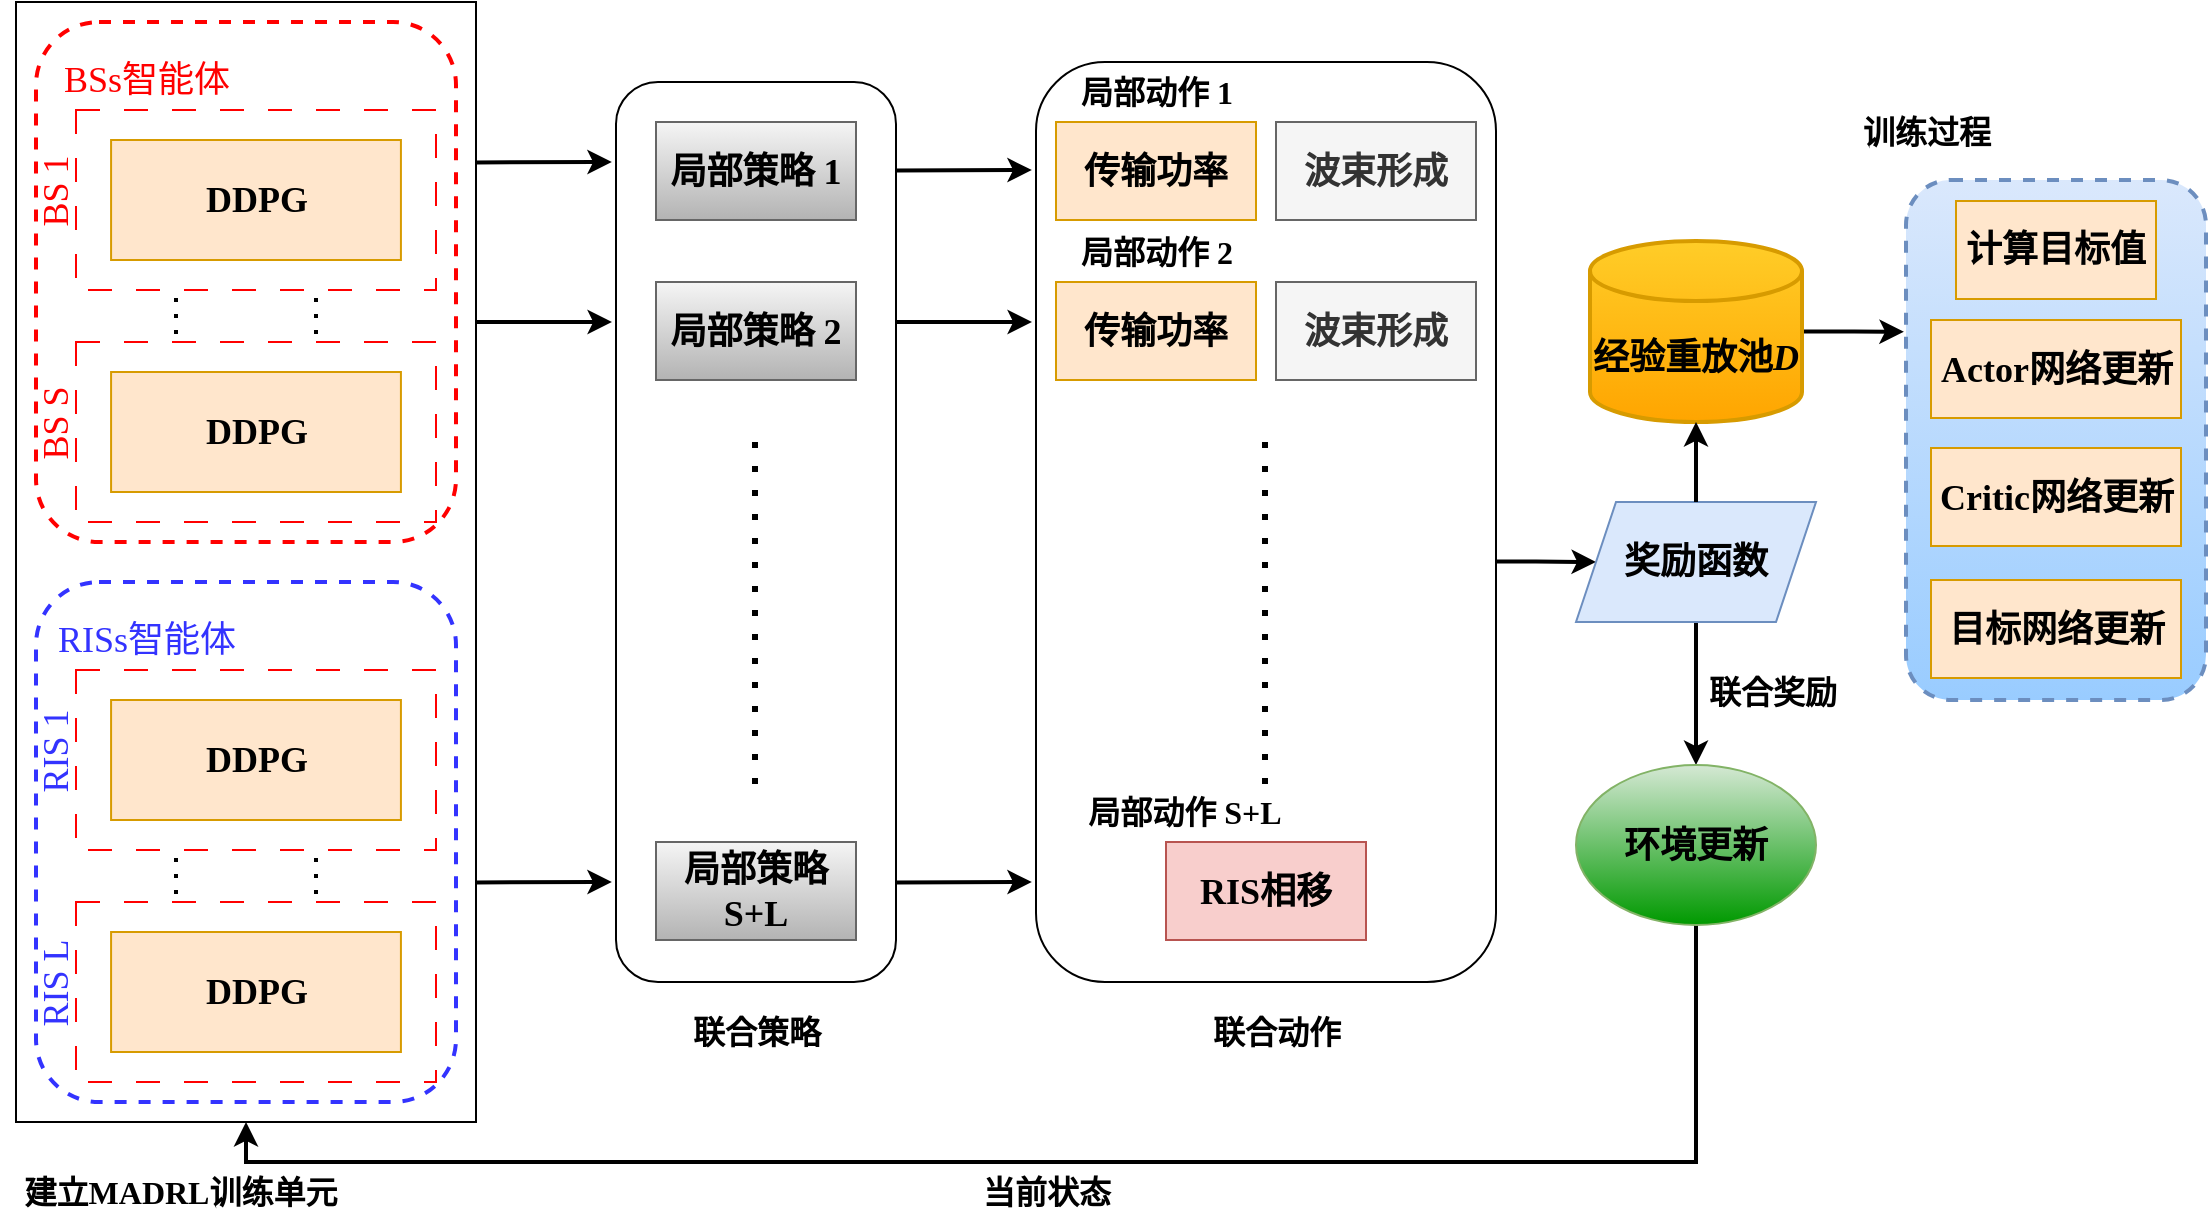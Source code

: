<mxfile version="23.0.1" type="github">
  <diagram name="第 1 页" id="UymdT3Nfy-kPFd5jFgst">
    <mxGraphModel dx="921" dy="684" grid="1" gridSize="10" guides="1" tooltips="1" connect="1" arrows="1" fold="1" page="1" pageScale="1" pageWidth="827" pageHeight="1169" math="0" shadow="0">
      <root>
        <mxCell id="0" />
        <mxCell id="1" parent="0" />
        <mxCell id="P8aMWn9-jZdc1NeW5d5N-42" value="" style="rounded=0;whiteSpace=wrap;html=1;" vertex="1" parent="1">
          <mxGeometry x="220" y="80" width="230" height="560" as="geometry" />
        </mxCell>
        <mxCell id="P8aMWn9-jZdc1NeW5d5N-1" value="" style="group" vertex="1" connectable="0" parent="1">
          <mxGeometry x="230" y="90" width="210" height="263" as="geometry" />
        </mxCell>
        <mxCell id="P8aMWn9-jZdc1NeW5d5N-2" value="" style="rounded=1;whiteSpace=wrap;html=1;dashed=1;strokeWidth=2;strokeColor=#FF0000;" vertex="1" parent="P8aMWn9-jZdc1NeW5d5N-1">
          <mxGeometry width="210" height="260" as="geometry" />
        </mxCell>
        <mxCell id="P8aMWn9-jZdc1NeW5d5N-9" value="&lt;font color=&quot;#ff0000&quot; style=&quot;font-size: 18px;&quot; face=&quot;Times New Roman&quot;&gt;BSs&lt;/font&gt;&lt;font color=&quot;#ff0000&quot; face=&quot;Times New Roman&quot;&gt;&lt;font size=&quot;4&quot;&gt;智能体&lt;/font&gt;&lt;/font&gt;" style="text;html=1;align=center;verticalAlign=middle;resizable=0;points=[];autosize=1;strokeColor=none;fillColor=none;" vertex="1" parent="P8aMWn9-jZdc1NeW5d5N-1">
          <mxGeometry y="14" width="110" height="30" as="geometry" />
        </mxCell>
        <mxCell id="P8aMWn9-jZdc1NeW5d5N-18" value="" style="group" vertex="1" connectable="0" parent="P8aMWn9-jZdc1NeW5d5N-1">
          <mxGeometry x="20" y="44" width="180" height="90" as="geometry" />
        </mxCell>
        <mxCell id="P8aMWn9-jZdc1NeW5d5N-17" value="" style="rounded=0;whiteSpace=wrap;html=1;dashed=1;dashPattern=12 12;strokeColor=#FF0000;" vertex="1" parent="P8aMWn9-jZdc1NeW5d5N-18">
          <mxGeometry width="180" height="90" as="geometry" />
        </mxCell>
        <mxCell id="P8aMWn9-jZdc1NeW5d5N-5" value="&lt;font size=&quot;4&quot; face=&quot;Times New Roman&quot;&gt;&lt;b&gt;DDPG&lt;/b&gt;&lt;/font&gt;" style="rounded=0;whiteSpace=wrap;html=1;fillColor=#ffe6cc;strokeColor=#d79b00;movable=1;resizable=1;rotatable=1;deletable=1;editable=1;locked=0;connectable=1;" vertex="1" parent="P8aMWn9-jZdc1NeW5d5N-18">
          <mxGeometry x="17.54" y="15" width="144.919" height="60" as="geometry" />
        </mxCell>
        <mxCell id="P8aMWn9-jZdc1NeW5d5N-19" value="&lt;font color=&quot;#ff0000&quot; style=&quot;font-size: 18px;&quot; face=&quot;Times New Roman&quot;&gt;BS&lt;/font&gt;&lt;font size=&quot;4&quot; color=&quot;#ff0000&quot; face=&quot;Times New Roman&quot;&gt;&amp;nbsp;1&lt;/font&gt;" style="text;html=1;align=center;verticalAlign=middle;resizable=0;points=[];autosize=1;strokeColor=none;fillColor=none;rotation=-90;" vertex="1" parent="P8aMWn9-jZdc1NeW5d5N-1">
          <mxGeometry x="-20" y="70" width="60" height="30" as="geometry" />
        </mxCell>
        <mxCell id="P8aMWn9-jZdc1NeW5d5N-21" value="" style="endArrow=none;dashed=1;html=1;dashPattern=1 3;strokeWidth=2;rounded=0;" edge="1" parent="P8aMWn9-jZdc1NeW5d5N-1">
          <mxGeometry width="50" height="50" relative="1" as="geometry">
            <mxPoint x="70" y="164" as="sourcePoint" />
            <mxPoint x="70" y="134" as="targetPoint" />
          </mxGeometry>
        </mxCell>
        <mxCell id="P8aMWn9-jZdc1NeW5d5N-25" value="&lt;font color=&quot;#ff0000&quot; style=&quot;font-size: 18px;&quot; face=&quot;Times New Roman&quot;&gt;BS&lt;/font&gt;&lt;font size=&quot;4&quot; color=&quot;#ff0000&quot; face=&quot;Times New Roman&quot;&gt;&amp;nbsp;S&lt;/font&gt;" style="text;html=1;align=center;verticalAlign=middle;resizable=0;points=[];autosize=1;strokeColor=none;fillColor=none;rotation=-90;" vertex="1" parent="P8aMWn9-jZdc1NeW5d5N-1">
          <mxGeometry x="-20" y="186" width="60" height="30" as="geometry" />
        </mxCell>
        <mxCell id="P8aMWn9-jZdc1NeW5d5N-26" value="" style="endArrow=none;dashed=1;html=1;dashPattern=1 3;strokeWidth=2;rounded=0;" edge="1" parent="P8aMWn9-jZdc1NeW5d5N-1">
          <mxGeometry width="50" height="50" relative="1" as="geometry">
            <mxPoint x="140" y="164" as="sourcePoint" />
            <mxPoint x="140" y="134" as="targetPoint" />
          </mxGeometry>
        </mxCell>
        <mxCell id="P8aMWn9-jZdc1NeW5d5N-22" value="" style="group" vertex="1" connectable="0" parent="P8aMWn9-jZdc1NeW5d5N-1">
          <mxGeometry x="20" y="160" width="180" height="90" as="geometry" />
        </mxCell>
        <mxCell id="P8aMWn9-jZdc1NeW5d5N-23" value="" style="rounded=0;whiteSpace=wrap;html=1;dashed=1;dashPattern=12 12;strokeColor=#FF0000;" vertex="1" parent="P8aMWn9-jZdc1NeW5d5N-22">
          <mxGeometry width="180" height="90" as="geometry" />
        </mxCell>
        <mxCell id="P8aMWn9-jZdc1NeW5d5N-24" value="&lt;font size=&quot;4&quot; face=&quot;Times New Roman&quot;&gt;&lt;b&gt;DDPG&lt;/b&gt;&lt;/font&gt;" style="rounded=0;whiteSpace=wrap;html=1;fillColor=#ffe6cc;strokeColor=#d79b00;movable=1;resizable=1;rotatable=1;deletable=1;editable=1;locked=0;connectable=1;" vertex="1" parent="P8aMWn9-jZdc1NeW5d5N-22">
          <mxGeometry x="17.54" y="15" width="144.919" height="60" as="geometry" />
        </mxCell>
        <mxCell id="P8aMWn9-jZdc1NeW5d5N-28" value="" style="group" vertex="1" connectable="0" parent="1">
          <mxGeometry x="230" y="370" width="210" height="263" as="geometry" />
        </mxCell>
        <mxCell id="P8aMWn9-jZdc1NeW5d5N-29" value="" style="rounded=1;whiteSpace=wrap;html=1;dashed=1;strokeWidth=2;strokeColor=#3333FF;" vertex="1" parent="P8aMWn9-jZdc1NeW5d5N-28">
          <mxGeometry width="210" height="260" as="geometry" />
        </mxCell>
        <mxCell id="P8aMWn9-jZdc1NeW5d5N-30" value="&lt;font color=&quot;#3333ff&quot;&gt;&lt;font style=&quot;font-size: 18px;&quot; face=&quot;Times New Roman&quot;&gt;RISs&lt;/font&gt;&lt;font face=&quot;Times New Roman&quot;&gt;&lt;font size=&quot;4&quot;&gt;智能体&lt;/font&gt;&lt;/font&gt;&lt;/font&gt;" style="text;html=1;align=center;verticalAlign=middle;resizable=0;points=[];autosize=1;strokeColor=none;fillColor=none;" vertex="1" parent="P8aMWn9-jZdc1NeW5d5N-28">
          <mxGeometry y="14" width="110" height="30" as="geometry" />
        </mxCell>
        <mxCell id="P8aMWn9-jZdc1NeW5d5N-31" value="" style="group;fontColor=#3333FF;" vertex="1" connectable="0" parent="P8aMWn9-jZdc1NeW5d5N-28">
          <mxGeometry x="20" y="44" width="180" height="90" as="geometry" />
        </mxCell>
        <mxCell id="P8aMWn9-jZdc1NeW5d5N-32" value="" style="rounded=0;whiteSpace=wrap;html=1;dashed=1;dashPattern=12 12;strokeColor=#FF0000;" vertex="1" parent="P8aMWn9-jZdc1NeW5d5N-31">
          <mxGeometry width="180" height="90" as="geometry" />
        </mxCell>
        <mxCell id="P8aMWn9-jZdc1NeW5d5N-33" value="&lt;font size=&quot;4&quot; face=&quot;Times New Roman&quot;&gt;&lt;b&gt;DDPG&lt;/b&gt;&lt;/font&gt;" style="rounded=0;whiteSpace=wrap;html=1;fillColor=#ffe6cc;strokeColor=#d79b00;movable=1;resizable=1;rotatable=1;deletable=1;editable=1;locked=0;connectable=1;" vertex="1" parent="P8aMWn9-jZdc1NeW5d5N-31">
          <mxGeometry x="17.54" y="15" width="144.919" height="60" as="geometry" />
        </mxCell>
        <mxCell id="P8aMWn9-jZdc1NeW5d5N-34" value="&lt;font color=&quot;#3333ff&quot; size=&quot;4&quot; face=&quot;Times New Roman&quot;&gt;&lt;span style=&quot;caret-color: rgb(255, 0, 0);&quot;&gt;RIS 1&lt;/span&gt;&lt;/font&gt;" style="text;html=1;align=center;verticalAlign=middle;resizable=0;points=[];autosize=1;strokeColor=none;fillColor=none;rotation=-90;" vertex="1" parent="P8aMWn9-jZdc1NeW5d5N-28">
          <mxGeometry x="-25" y="70" width="70" height="30" as="geometry" />
        </mxCell>
        <mxCell id="P8aMWn9-jZdc1NeW5d5N-35" value="" style="endArrow=none;dashed=1;html=1;dashPattern=1 3;strokeWidth=2;rounded=0;" edge="1" parent="P8aMWn9-jZdc1NeW5d5N-28">
          <mxGeometry width="50" height="50" relative="1" as="geometry">
            <mxPoint x="70" y="164" as="sourcePoint" />
            <mxPoint x="70" y="134" as="targetPoint" />
          </mxGeometry>
        </mxCell>
        <mxCell id="P8aMWn9-jZdc1NeW5d5N-36" value="&lt;font color=&quot;#3333ff&quot; size=&quot;4&quot; face=&quot;Times New Roman&quot;&gt;&lt;span style=&quot;caret-color: rgb(255, 0, 0);&quot;&gt;RIS L&lt;/span&gt;&lt;/font&gt;" style="text;html=1;align=center;verticalAlign=middle;resizable=0;points=[];autosize=1;strokeColor=none;fillColor=none;rotation=-90;" vertex="1" parent="P8aMWn9-jZdc1NeW5d5N-28">
          <mxGeometry x="-25" y="186" width="70" height="30" as="geometry" />
        </mxCell>
        <mxCell id="P8aMWn9-jZdc1NeW5d5N-37" value="" style="endArrow=none;dashed=1;html=1;dashPattern=1 3;strokeWidth=2;rounded=0;" edge="1" parent="P8aMWn9-jZdc1NeW5d5N-28">
          <mxGeometry width="50" height="50" relative="1" as="geometry">
            <mxPoint x="140" y="164" as="sourcePoint" />
            <mxPoint x="140" y="134" as="targetPoint" />
          </mxGeometry>
        </mxCell>
        <mxCell id="P8aMWn9-jZdc1NeW5d5N-38" value="" style="group;fontColor=#3333FF;" vertex="1" connectable="0" parent="P8aMWn9-jZdc1NeW5d5N-28">
          <mxGeometry x="20" y="160" width="180" height="90" as="geometry" />
        </mxCell>
        <mxCell id="P8aMWn9-jZdc1NeW5d5N-39" value="" style="rounded=0;whiteSpace=wrap;html=1;dashed=1;dashPattern=12 12;strokeColor=#FF0000;" vertex="1" parent="P8aMWn9-jZdc1NeW5d5N-38">
          <mxGeometry width="180" height="90" as="geometry" />
        </mxCell>
        <mxCell id="P8aMWn9-jZdc1NeW5d5N-40" value="&lt;font size=&quot;4&quot; face=&quot;Times New Roman&quot;&gt;&lt;b&gt;DDPG&lt;/b&gt;&lt;/font&gt;" style="rounded=0;whiteSpace=wrap;html=1;fillColor=#ffe6cc;strokeColor=#d79b00;movable=1;resizable=1;rotatable=1;deletable=1;editable=1;locked=0;connectable=1;" vertex="1" parent="P8aMWn9-jZdc1NeW5d5N-38">
          <mxGeometry x="17.54" y="15" width="144.919" height="60" as="geometry" />
        </mxCell>
        <mxCell id="P8aMWn9-jZdc1NeW5d5N-43" value="" style="endArrow=classic;html=1;rounded=0;strokeWidth=2;exitX=1.009;exitY=0.154;exitDx=0;exitDy=0;exitPerimeter=0;" edge="1" parent="1">
          <mxGeometry width="50" height="50" relative="1" as="geometry">
            <mxPoint x="450.0" y="160.24" as="sourcePoint" />
            <mxPoint x="517.93" y="160" as="targetPoint" />
          </mxGeometry>
        </mxCell>
        <mxCell id="P8aMWn9-jZdc1NeW5d5N-46" value="" style="endArrow=classic;html=1;rounded=0;strokeWidth=2;exitX=1.009;exitY=0.154;exitDx=0;exitDy=0;exitPerimeter=0;" edge="1" parent="1">
          <mxGeometry width="50" height="50" relative="1" as="geometry">
            <mxPoint x="450" y="240" as="sourcePoint" />
            <mxPoint x="518" y="240" as="targetPoint" />
          </mxGeometry>
        </mxCell>
        <mxCell id="P8aMWn9-jZdc1NeW5d5N-47" value="" style="endArrow=classic;html=1;rounded=0;strokeWidth=2;exitX=1.009;exitY=0.154;exitDx=0;exitDy=0;exitPerimeter=0;" edge="1" parent="1">
          <mxGeometry width="50" height="50" relative="1" as="geometry">
            <mxPoint x="450.0" y="520.24" as="sourcePoint" />
            <mxPoint x="517.93" y="520" as="targetPoint" />
          </mxGeometry>
        </mxCell>
        <mxCell id="P8aMWn9-jZdc1NeW5d5N-48" value="" style="rounded=1;whiteSpace=wrap;html=1;" vertex="1" parent="1">
          <mxGeometry x="520" y="120" width="140" height="450" as="geometry" />
        </mxCell>
        <mxCell id="P8aMWn9-jZdc1NeW5d5N-49" value="&lt;font style=&quot;font-size: 18px;&quot; face=&quot;Times New Roman&quot;&gt;&lt;b&gt;局部策略 1&lt;/b&gt;&lt;/font&gt;" style="rounded=0;whiteSpace=wrap;html=1;fillColor=#f5f5f5;strokeColor=#666666;gradientColor=#b3b3b3;" vertex="1" parent="1">
          <mxGeometry x="540" y="140" width="100" height="49" as="geometry" />
        </mxCell>
        <mxCell id="P8aMWn9-jZdc1NeW5d5N-50" value="&lt;font style=&quot;font-size: 18px;&quot; face=&quot;Times New Roman&quot;&gt;&lt;b&gt;局部策略 2&lt;/b&gt;&lt;/font&gt;" style="rounded=0;whiteSpace=wrap;html=1;fillColor=#f5f5f5;strokeColor=#666666;gradientColor=#b3b3b3;" vertex="1" parent="1">
          <mxGeometry x="540" y="220" width="100" height="49" as="geometry" />
        </mxCell>
        <mxCell id="P8aMWn9-jZdc1NeW5d5N-51" value="&lt;font style=&quot;font-size: 18px;&quot; face=&quot;Times New Roman&quot;&gt;&lt;b&gt;局部策略 S+L&lt;/b&gt;&lt;/font&gt;" style="rounded=0;whiteSpace=wrap;html=1;fillColor=#f5f5f5;strokeColor=#666666;gradientColor=#b3b3b3;" vertex="1" parent="1">
          <mxGeometry x="540" y="500" width="100" height="49" as="geometry" />
        </mxCell>
        <mxCell id="P8aMWn9-jZdc1NeW5d5N-52" value="&lt;font size=&quot;1&quot; face=&quot;Times New Roman&quot;&gt;&lt;b style=&quot;font-size: 16px;&quot;&gt;联合策略&lt;/b&gt;&lt;/font&gt;" style="text;html=1;align=center;verticalAlign=middle;resizable=0;points=[];autosize=1;strokeColor=none;fillColor=none;" vertex="1" parent="1">
          <mxGeometry x="545" y="580" width="90" height="30" as="geometry" />
        </mxCell>
        <mxCell id="P8aMWn9-jZdc1NeW5d5N-53" value="" style="endArrow=none;dashed=1;html=1;dashPattern=1 3;strokeWidth=3;rounded=0;" edge="1" parent="1">
          <mxGeometry width="50" height="50" relative="1" as="geometry">
            <mxPoint x="589.5" y="300" as="sourcePoint" />
            <mxPoint x="589.5" y="478" as="targetPoint" />
          </mxGeometry>
        </mxCell>
        <mxCell id="P8aMWn9-jZdc1NeW5d5N-54" value="" style="endArrow=classic;html=1;rounded=0;strokeWidth=2;exitX=1.009;exitY=0.154;exitDx=0;exitDy=0;exitPerimeter=0;" edge="1" parent="1">
          <mxGeometry width="50" height="50" relative="1" as="geometry">
            <mxPoint x="660" y="164.24" as="sourcePoint" />
            <mxPoint x="727.93" y="164" as="targetPoint" />
          </mxGeometry>
        </mxCell>
        <mxCell id="P8aMWn9-jZdc1NeW5d5N-55" value="" style="endArrow=classic;html=1;rounded=0;strokeWidth=2;exitX=1.009;exitY=0.154;exitDx=0;exitDy=0;exitPerimeter=0;" edge="1" parent="1">
          <mxGeometry width="50" height="50" relative="1" as="geometry">
            <mxPoint x="660" y="240" as="sourcePoint" />
            <mxPoint x="728" y="240" as="targetPoint" />
          </mxGeometry>
        </mxCell>
        <mxCell id="P8aMWn9-jZdc1NeW5d5N-56" value="" style="endArrow=classic;html=1;rounded=0;strokeWidth=2;exitX=1.009;exitY=0.154;exitDx=0;exitDy=0;exitPerimeter=0;" edge="1" parent="1">
          <mxGeometry width="50" height="50" relative="1" as="geometry">
            <mxPoint x="660" y="520.24" as="sourcePoint" />
            <mxPoint x="727.93" y="520" as="targetPoint" />
          </mxGeometry>
        </mxCell>
        <mxCell id="P8aMWn9-jZdc1NeW5d5N-69" style="edgeStyle=orthogonalEdgeStyle;rounded=0;orthogonalLoop=1;jettySize=auto;html=1;strokeWidth=2;entryX=0;entryY=0.5;entryDx=0;entryDy=0;exitX=0.994;exitY=0.543;exitDx=0;exitDy=0;exitPerimeter=0;" edge="1" parent="1" source="P8aMWn9-jZdc1NeW5d5N-57" target="P8aMWn9-jZdc1NeW5d5N-72">
          <mxGeometry relative="1" as="geometry">
            <mxPoint x="1000" y="360" as="targetPoint" />
          </mxGeometry>
        </mxCell>
        <mxCell id="P8aMWn9-jZdc1NeW5d5N-57" value="" style="rounded=1;whiteSpace=wrap;html=1;" vertex="1" parent="1">
          <mxGeometry x="730" y="110" width="230" height="460" as="geometry" />
        </mxCell>
        <mxCell id="P8aMWn9-jZdc1NeW5d5N-58" value="&lt;font size=&quot;4&quot; face=&quot;Times New Roman&quot;&gt;&lt;b&gt;传输功率&lt;/b&gt;&lt;/font&gt;" style="rounded=0;whiteSpace=wrap;html=1;fillColor=#ffe6cc;strokeColor=#d79b00;" vertex="1" parent="1">
          <mxGeometry x="740" y="140" width="100" height="49" as="geometry" />
        </mxCell>
        <mxCell id="P8aMWn9-jZdc1NeW5d5N-60" value="&lt;font size=&quot;4&quot; face=&quot;Times New Roman&quot;&gt;&lt;b&gt;RIS相移&lt;/b&gt;&lt;/font&gt;" style="rounded=0;whiteSpace=wrap;html=1;fillColor=#f8cecc;strokeColor=#b85450;" vertex="1" parent="1">
          <mxGeometry x="795" y="500" width="100" height="49" as="geometry" />
        </mxCell>
        <mxCell id="P8aMWn9-jZdc1NeW5d5N-61" value="" style="endArrow=none;dashed=1;html=1;dashPattern=1 3;strokeWidth=3;rounded=0;" edge="1" parent="1">
          <mxGeometry width="50" height="50" relative="1" as="geometry">
            <mxPoint x="844.5" y="300" as="sourcePoint" />
            <mxPoint x="844.5" y="478" as="targetPoint" />
          </mxGeometry>
        </mxCell>
        <mxCell id="P8aMWn9-jZdc1NeW5d5N-62" value="&lt;font size=&quot;3&quot; face=&quot;Times New Roman&quot;&gt;&lt;b&gt;局部动作 1&lt;/b&gt;&lt;/font&gt;" style="text;html=1;align=center;verticalAlign=middle;resizable=0;points=[];autosize=1;strokeColor=none;fillColor=none;" vertex="1" parent="1">
          <mxGeometry x="740" y="110" width="100" height="30" as="geometry" />
        </mxCell>
        <mxCell id="P8aMWn9-jZdc1NeW5d5N-63" value="&lt;font size=&quot;4&quot; face=&quot;Times New Roman&quot;&gt;&lt;b&gt;波束形成&lt;/b&gt;&lt;/font&gt;" style="rounded=0;whiteSpace=wrap;html=1;fillColor=#f5f5f5;strokeColor=#666666;fontColor=#333333;" vertex="1" parent="1">
          <mxGeometry x="850" y="140" width="100" height="49" as="geometry" />
        </mxCell>
        <mxCell id="P8aMWn9-jZdc1NeW5d5N-64" value="&lt;font size=&quot;4&quot; face=&quot;Times New Roman&quot;&gt;&lt;b&gt;传输功率&lt;/b&gt;&lt;/font&gt;" style="rounded=0;whiteSpace=wrap;html=1;fillColor=#ffe6cc;strokeColor=#d79b00;" vertex="1" parent="1">
          <mxGeometry x="740" y="220" width="100" height="49" as="geometry" />
        </mxCell>
        <mxCell id="P8aMWn9-jZdc1NeW5d5N-65" value="&lt;font size=&quot;3&quot; face=&quot;Times New Roman&quot;&gt;&lt;b&gt;局部动作 2&lt;/b&gt;&lt;/font&gt;" style="text;html=1;align=center;verticalAlign=middle;resizable=0;points=[];autosize=1;strokeColor=none;fillColor=none;" vertex="1" parent="1">
          <mxGeometry x="740" y="190" width="100" height="30" as="geometry" />
        </mxCell>
        <mxCell id="P8aMWn9-jZdc1NeW5d5N-66" value="&lt;font size=&quot;4&quot; face=&quot;Times New Roman&quot;&gt;&lt;b&gt;波束形成&lt;/b&gt;&lt;/font&gt;" style="rounded=0;whiteSpace=wrap;html=1;fillColor=#f5f5f5;strokeColor=#666666;fontColor=#333333;" vertex="1" parent="1">
          <mxGeometry x="850" y="220" width="100" height="49" as="geometry" />
        </mxCell>
        <mxCell id="P8aMWn9-jZdc1NeW5d5N-67" value="&lt;font size=&quot;3&quot; face=&quot;Times New Roman&quot;&gt;&lt;b&gt;局部动作 S+L&lt;/b&gt;&lt;/font&gt;" style="text;html=1;align=center;verticalAlign=middle;resizable=0;points=[];autosize=1;strokeColor=none;fillColor=none;" vertex="1" parent="1">
          <mxGeometry x="744" y="470" width="120" height="30" as="geometry" />
        </mxCell>
        <mxCell id="P8aMWn9-jZdc1NeW5d5N-68" value="&lt;font size=&quot;1&quot; face=&quot;Times New Roman&quot;&gt;&lt;b style=&quot;font-size: 16px;&quot;&gt;联合动作&lt;/b&gt;&lt;/font&gt;" style="text;html=1;align=center;verticalAlign=middle;resizable=0;points=[];autosize=1;strokeColor=none;fillColor=none;" vertex="1" parent="1">
          <mxGeometry x="805" y="580" width="90" height="30" as="geometry" />
        </mxCell>
        <mxCell id="P8aMWn9-jZdc1NeW5d5N-73" style="edgeStyle=orthogonalEdgeStyle;rounded=0;orthogonalLoop=1;jettySize=auto;html=1;strokeWidth=2;entryX=0.5;entryY=0;entryDx=0;entryDy=0;" edge="1" parent="1" source="P8aMWn9-jZdc1NeW5d5N-72" target="P8aMWn9-jZdc1NeW5d5N-75">
          <mxGeometry relative="1" as="geometry">
            <mxPoint x="1060" y="460" as="targetPoint" />
          </mxGeometry>
        </mxCell>
        <mxCell id="P8aMWn9-jZdc1NeW5d5N-72" value="&lt;font face=&quot;Times New Roman&quot; style=&quot;font-size: 18px;&quot;&gt;&lt;b&gt;奖励函数&lt;/b&gt;&lt;/font&gt;" style="shape=parallelogram;perimeter=parallelogramPerimeter;whiteSpace=wrap;html=1;fixedSize=1;fillColor=#dae8fc;strokeColor=#6c8ebf;" vertex="1" parent="1">
          <mxGeometry x="1000" y="330" width="120" height="60" as="geometry" />
        </mxCell>
        <mxCell id="P8aMWn9-jZdc1NeW5d5N-74" value="&lt;font size=&quot;1&quot; face=&quot;Times New Roman&quot;&gt;&lt;b style=&quot;font-size: 16px;&quot;&gt;联合奖励&lt;/b&gt;&lt;/font&gt;" style="text;html=1;align=center;verticalAlign=middle;resizable=0;points=[];autosize=1;strokeColor=none;fillColor=none;" vertex="1" parent="1">
          <mxGeometry x="1053" y="410" width="90" height="30" as="geometry" />
        </mxCell>
        <mxCell id="P8aMWn9-jZdc1NeW5d5N-76" style="edgeStyle=orthogonalEdgeStyle;rounded=0;orthogonalLoop=1;jettySize=auto;html=1;entryX=0.5;entryY=1;entryDx=0;entryDy=0;strokeWidth=2;exitX=0.5;exitY=1;exitDx=0;exitDy=0;" edge="1" parent="1" source="P8aMWn9-jZdc1NeW5d5N-75" target="P8aMWn9-jZdc1NeW5d5N-42">
          <mxGeometry relative="1" as="geometry">
            <Array as="points">
              <mxPoint x="1060" y="660" />
              <mxPoint x="335" y="660" />
            </Array>
          </mxGeometry>
        </mxCell>
        <mxCell id="P8aMWn9-jZdc1NeW5d5N-75" value="&lt;font face=&quot;Times New Roman&quot; style=&quot;font-size: 18px;&quot;&gt;&lt;b&gt;环境更新&lt;/b&gt;&lt;/font&gt;" style="ellipse;whiteSpace=wrap;html=1;fillColor=#d5e8d4;gradientColor=#009900;strokeColor=#82b366;" vertex="1" parent="1">
          <mxGeometry x="1000" y="461.5" width="120" height="80" as="geometry" />
        </mxCell>
        <mxCell id="P8aMWn9-jZdc1NeW5d5N-77" value="&lt;font size=&quot;3&quot; face=&quot;Times New Roman&quot;&gt;&lt;b&gt;建立MADRL训练单元&lt;/b&gt;&lt;/font&gt;" style="text;html=1;align=center;verticalAlign=middle;resizable=0;points=[];autosize=1;strokeColor=none;fillColor=none;" vertex="1" parent="1">
          <mxGeometry x="212" y="660" width="180" height="30" as="geometry" />
        </mxCell>
        <mxCell id="P8aMWn9-jZdc1NeW5d5N-78" value="&lt;font size=&quot;3&quot; face=&quot;Times New Roman&quot;&gt;&lt;b&gt;当前状态&lt;/b&gt;&lt;/font&gt;" style="text;html=1;align=center;verticalAlign=middle;resizable=0;points=[];autosize=1;strokeColor=none;fillColor=none;" vertex="1" parent="1">
          <mxGeometry x="690" y="660" width="90" height="30" as="geometry" />
        </mxCell>
        <mxCell id="P8aMWn9-jZdc1NeW5d5N-83" style="edgeStyle=orthogonalEdgeStyle;rounded=0;orthogonalLoop=1;jettySize=auto;html=1;entryX=-0.007;entryY=0.292;entryDx=0;entryDy=0;entryPerimeter=0;strokeWidth=2;" edge="1" parent="1" source="P8aMWn9-jZdc1NeW5d5N-80" target="P8aMWn9-jZdc1NeW5d5N-81">
          <mxGeometry relative="1" as="geometry">
            <mxPoint x="1180" y="245" as="targetPoint" />
          </mxGeometry>
        </mxCell>
        <mxCell id="P8aMWn9-jZdc1NeW5d5N-80" value="&lt;font style=&quot;font-size: 18px;&quot; face=&quot;Times New Roman&quot;&gt;&lt;b&gt;经验重放池&lt;i&gt;D&lt;/i&gt;&lt;/b&gt;&lt;/font&gt;" style="shape=cylinder3;whiteSpace=wrap;html=1;boundedLbl=1;backgroundOutline=1;size=15;fillColor=#ffcd28;strokeColor=#d79b00;gradientColor=#ffa500;strokeWidth=2;" vertex="1" parent="1">
          <mxGeometry x="1007" y="199.5" width="106" height="90.5" as="geometry" />
        </mxCell>
        <mxCell id="P8aMWn9-jZdc1NeW5d5N-81" value="" style="rounded=1;whiteSpace=wrap;html=1;dashed=1;strokeWidth=2;strokeColor=#6c8ebf;fillColor=#dae8fc;gradientColor=#99CCFF;" vertex="1" parent="1">
          <mxGeometry x="1165" y="169" width="150" height="260" as="geometry" />
        </mxCell>
        <mxCell id="P8aMWn9-jZdc1NeW5d5N-82" style="edgeStyle=orthogonalEdgeStyle;rounded=0;orthogonalLoop=1;jettySize=auto;html=1;entryX=0.5;entryY=1;entryDx=0;entryDy=0;entryPerimeter=0;strokeWidth=2;" edge="1" parent="1" source="P8aMWn9-jZdc1NeW5d5N-72" target="P8aMWn9-jZdc1NeW5d5N-80">
          <mxGeometry relative="1" as="geometry" />
        </mxCell>
        <mxCell id="P8aMWn9-jZdc1NeW5d5N-84" value="&lt;font size=&quot;3&quot; face=&quot;Times New Roman&quot;&gt;&lt;b&gt;训练过程&lt;/b&gt;&lt;/font&gt;" style="text;html=1;align=center;verticalAlign=middle;resizable=0;points=[];autosize=1;strokeColor=none;fillColor=none;" vertex="1" parent="1">
          <mxGeometry x="1130" y="130" width="90" height="30" as="geometry" />
        </mxCell>
        <mxCell id="P8aMWn9-jZdc1NeW5d5N-85" value="&lt;font size=&quot;4&quot; face=&quot;Times New Roman&quot;&gt;&lt;b&gt;计算目标值&lt;/b&gt;&lt;/font&gt;" style="rounded=0;whiteSpace=wrap;html=1;fillColor=#ffe6cc;strokeColor=#d79b00;" vertex="1" parent="1">
          <mxGeometry x="1190" y="179.5" width="100" height="49" as="geometry" />
        </mxCell>
        <mxCell id="P8aMWn9-jZdc1NeW5d5N-86" value="&lt;font size=&quot;4&quot; face=&quot;Times New Roman&quot;&gt;&lt;b&gt;Actor网络更新&lt;/b&gt;&lt;/font&gt;" style="rounded=0;whiteSpace=wrap;html=1;fillColor=#ffe6cc;strokeColor=#d79b00;" vertex="1" parent="1">
          <mxGeometry x="1177.5" y="239" width="125" height="49" as="geometry" />
        </mxCell>
        <mxCell id="P8aMWn9-jZdc1NeW5d5N-87" value="&lt;font size=&quot;4&quot; face=&quot;Times New Roman&quot;&gt;&lt;b&gt;Critic网络更新&lt;/b&gt;&lt;/font&gt;" style="rounded=0;whiteSpace=wrap;html=1;fillColor=#ffe6cc;strokeColor=#d79b00;" vertex="1" parent="1">
          <mxGeometry x="1177.5" y="303" width="125" height="49" as="geometry" />
        </mxCell>
        <mxCell id="P8aMWn9-jZdc1NeW5d5N-88" value="&lt;font size=&quot;4&quot; face=&quot;Times New Roman&quot;&gt;&lt;b&gt;目标网络更新&lt;/b&gt;&lt;/font&gt;" style="rounded=0;whiteSpace=wrap;html=1;fillColor=#ffe6cc;strokeColor=#d79b00;" vertex="1" parent="1">
          <mxGeometry x="1177.5" y="369" width="125" height="49" as="geometry" />
        </mxCell>
      </root>
    </mxGraphModel>
  </diagram>
</mxfile>
